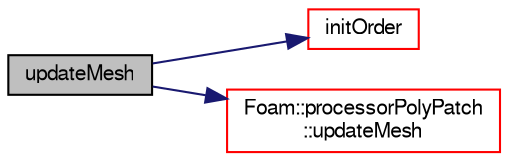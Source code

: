 digraph "updateMesh"
{
  bgcolor="transparent";
  edge [fontname="FreeSans",fontsize="10",labelfontname="FreeSans",labelfontsize="10"];
  node [fontname="FreeSans",fontsize="10",shape=record];
  rankdir="LR";
  Node334 [label="updateMesh",height=0.2,width=0.4,color="black", fillcolor="grey75", style="filled", fontcolor="black"];
  Node334 -> Node335 [color="midnightblue",fontsize="10",style="solid",fontname="FreeSans"];
  Node335 [label="initOrder",height=0.2,width=0.4,color="red",URL="$a27458.html#a644d6229ea284692666de14387870409",tooltip="Initialize ordering for primitivePatch. Does not. "];
  Node334 -> Node422 [color="midnightblue",fontsize="10",style="solid",fontname="FreeSans"];
  Node422 [label="Foam::processorPolyPatch\l::updateMesh",height=0.2,width=0.4,color="red",URL="$a27454.html#a06139aa7a91eeed82560f0c3d03d1845",tooltip="Update of the patch topology. "];
}
